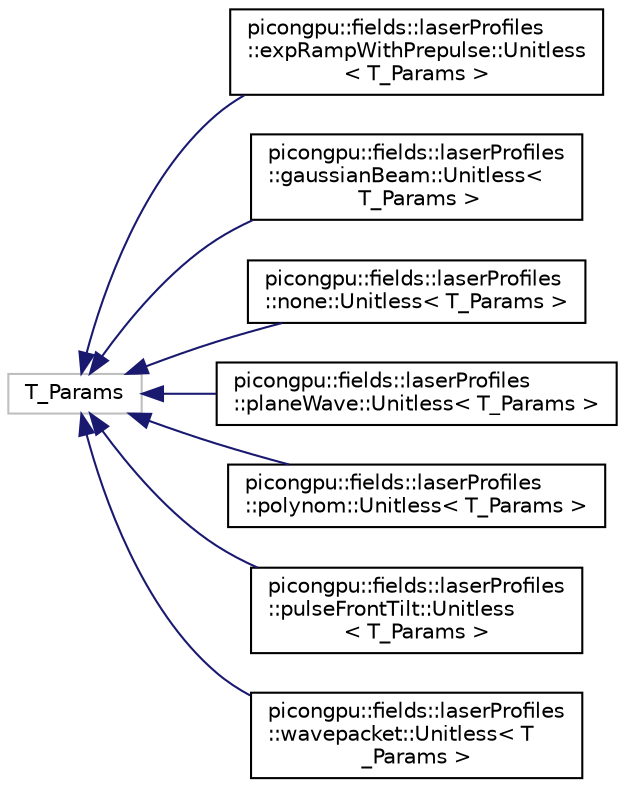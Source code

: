 digraph "Graphical Class Hierarchy"
{
 // LATEX_PDF_SIZE
  edge [fontname="Helvetica",fontsize="10",labelfontname="Helvetica",labelfontsize="10"];
  node [fontname="Helvetica",fontsize="10",shape=record];
  rankdir="LR";
  Node297 [label="T_Params",height=0.2,width=0.4,color="grey75", fillcolor="white", style="filled",tooltip=" "];
  Node297 -> Node0 [dir="back",color="midnightblue",fontsize="10",style="solid",fontname="Helvetica"];
  Node0 [label="picongpu::fields::laserProfiles\l::expRampWithPrepulse::Unitless\l\< T_Params \>",height=0.2,width=0.4,color="black", fillcolor="white", style="filled",URL="$structpicongpu_1_1fields_1_1laser_profiles_1_1exp_ramp_with_prepulse_1_1_unitless.html",tooltip=" "];
  Node297 -> Node299 [dir="back",color="midnightblue",fontsize="10",style="solid",fontname="Helvetica"];
  Node299 [label="picongpu::fields::laserProfiles\l::gaussianBeam::Unitless\<\l T_Params \>",height=0.2,width=0.4,color="black", fillcolor="white", style="filled",URL="$structpicongpu_1_1fields_1_1laser_profiles_1_1gaussian_beam_1_1_unitless.html",tooltip=" "];
  Node297 -> Node300 [dir="back",color="midnightblue",fontsize="10",style="solid",fontname="Helvetica"];
  Node300 [label="picongpu::fields::laserProfiles\l::none::Unitless\< T_Params \>",height=0.2,width=0.4,color="black", fillcolor="white", style="filled",URL="$structpicongpu_1_1fields_1_1laser_profiles_1_1none_1_1_unitless.html",tooltip=" "];
  Node297 -> Node301 [dir="back",color="midnightblue",fontsize="10",style="solid",fontname="Helvetica"];
  Node301 [label="picongpu::fields::laserProfiles\l::planeWave::Unitless\< T_Params \>",height=0.2,width=0.4,color="black", fillcolor="white", style="filled",URL="$structpicongpu_1_1fields_1_1laser_profiles_1_1plane_wave_1_1_unitless.html",tooltip=" "];
  Node297 -> Node302 [dir="back",color="midnightblue",fontsize="10",style="solid",fontname="Helvetica"];
  Node302 [label="picongpu::fields::laserProfiles\l::polynom::Unitless\< T_Params \>",height=0.2,width=0.4,color="black", fillcolor="white", style="filled",URL="$structpicongpu_1_1fields_1_1laser_profiles_1_1polynom_1_1_unitless.html",tooltip=" "];
  Node297 -> Node303 [dir="back",color="midnightblue",fontsize="10",style="solid",fontname="Helvetica"];
  Node303 [label="picongpu::fields::laserProfiles\l::pulseFrontTilt::Unitless\l\< T_Params \>",height=0.2,width=0.4,color="black", fillcolor="white", style="filled",URL="$structpicongpu_1_1fields_1_1laser_profiles_1_1pulse_front_tilt_1_1_unitless.html",tooltip=" "];
  Node297 -> Node304 [dir="back",color="midnightblue",fontsize="10",style="solid",fontname="Helvetica"];
  Node304 [label="picongpu::fields::laserProfiles\l::wavepacket::Unitless\< T\l_Params \>",height=0.2,width=0.4,color="black", fillcolor="white", style="filled",URL="$structpicongpu_1_1fields_1_1laser_profiles_1_1wavepacket_1_1_unitless.html",tooltip=" "];
}
